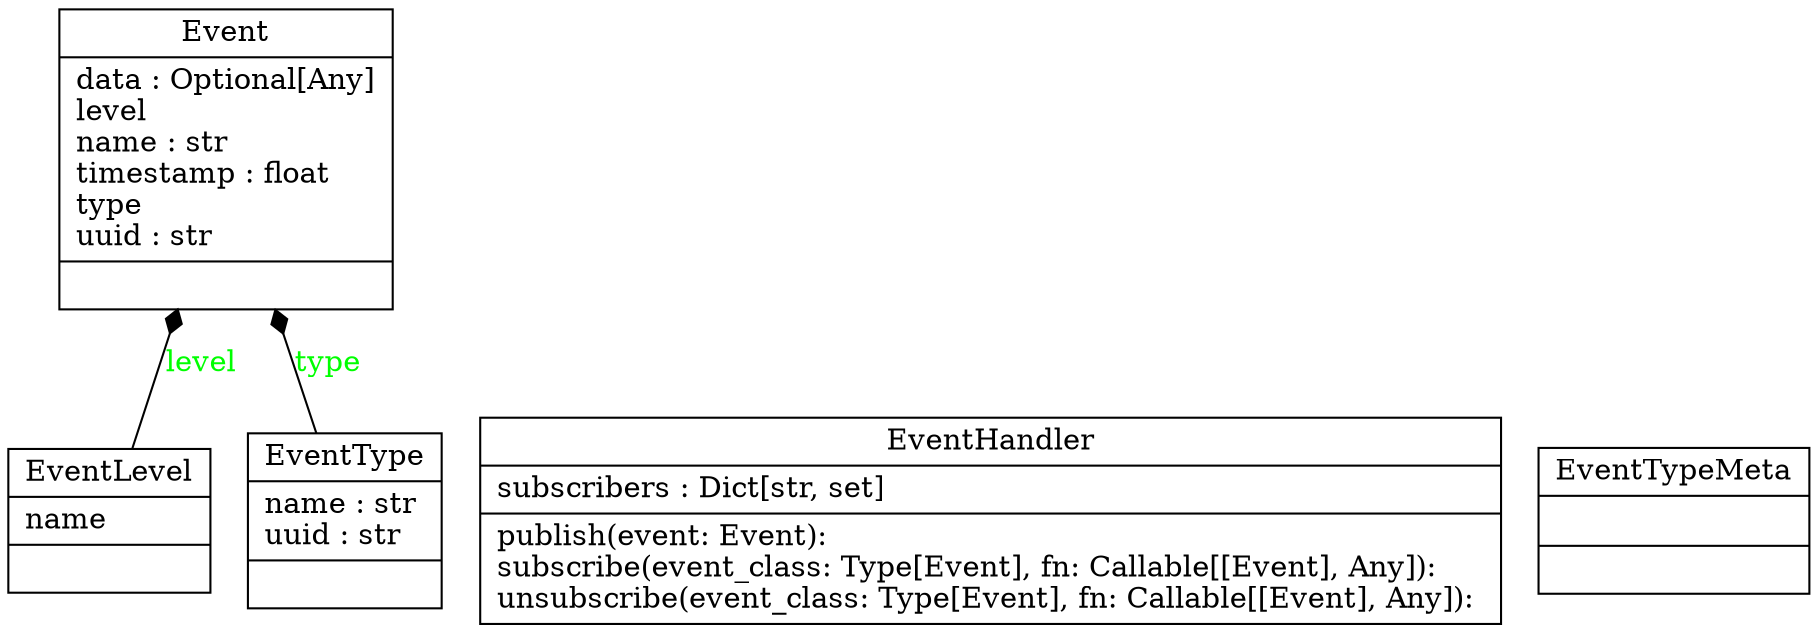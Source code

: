 digraph "classes_event" {
rankdir=BT
charset="utf-8"
"iot_firmware.event.schema.Event" [color="black", fontcolor="black", label="{Event|data : Optional[Any]\llevel\lname : str\ltimestamp : float\ltype\luuid : str\l|}", shape="record", style="solid"];
"iot_firmware.event.handler.EventHandler" [color="black", fontcolor="black", label="{EventHandler|subscribers : Dict[str, set]\l|publish(event: Event): \lsubscribe(event_class: Type[Event], fn: Callable[[Event], Any]): \lunsubscribe(event_class: Type[Event], fn: Callable[[Event], Any]): \l}", shape="record", style="solid"];
"iot_firmware.event.enum.EventLevel" [color="black", fontcolor="black", label="{EventLevel|name\l|}", shape="record", style="solid"];
"iot_firmware.event.schema.EventType" [color="black", fontcolor="black", label="{EventType|name : str\luuid : str\l|}", shape="record", style="solid"];
"iot_firmware.event.schema.EventTypeMeta" [color="black", fontcolor="black", label="{EventTypeMeta|\l|}", shape="record", style="solid"];
"iot_firmware.event.enum.EventLevel" -> "iot_firmware.event.schema.Event" [arrowhead="diamond", arrowtail="none", fontcolor="green", label="level", style="solid"];
"iot_firmware.event.schema.EventType" -> "iot_firmware.event.schema.Event" [arrowhead="diamond", arrowtail="none", fontcolor="green", label="type", style="solid"];
}
